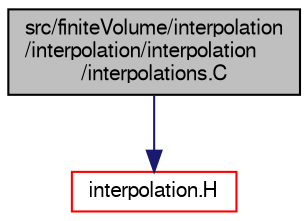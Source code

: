 digraph "src/finiteVolume/interpolation/interpolation/interpolation/interpolations.C"
{
  bgcolor="transparent";
  edge [fontname="FreeSans",fontsize="10",labelfontname="FreeSans",labelfontsize="10"];
  node [fontname="FreeSans",fontsize="10",shape=record];
  Node0 [label="src/finiteVolume/interpolation\l/interpolation/interpolation\l/interpolations.C",height=0.2,width=0.4,color="black", fillcolor="grey75", style="filled", fontcolor="black"];
  Node0 -> Node1 [color="midnightblue",fontsize="10",style="solid",fontname="FreeSans"];
  Node1 [label="interpolation.H",height=0.2,width=0.4,color="red",URL="$a03764.html"];
}
